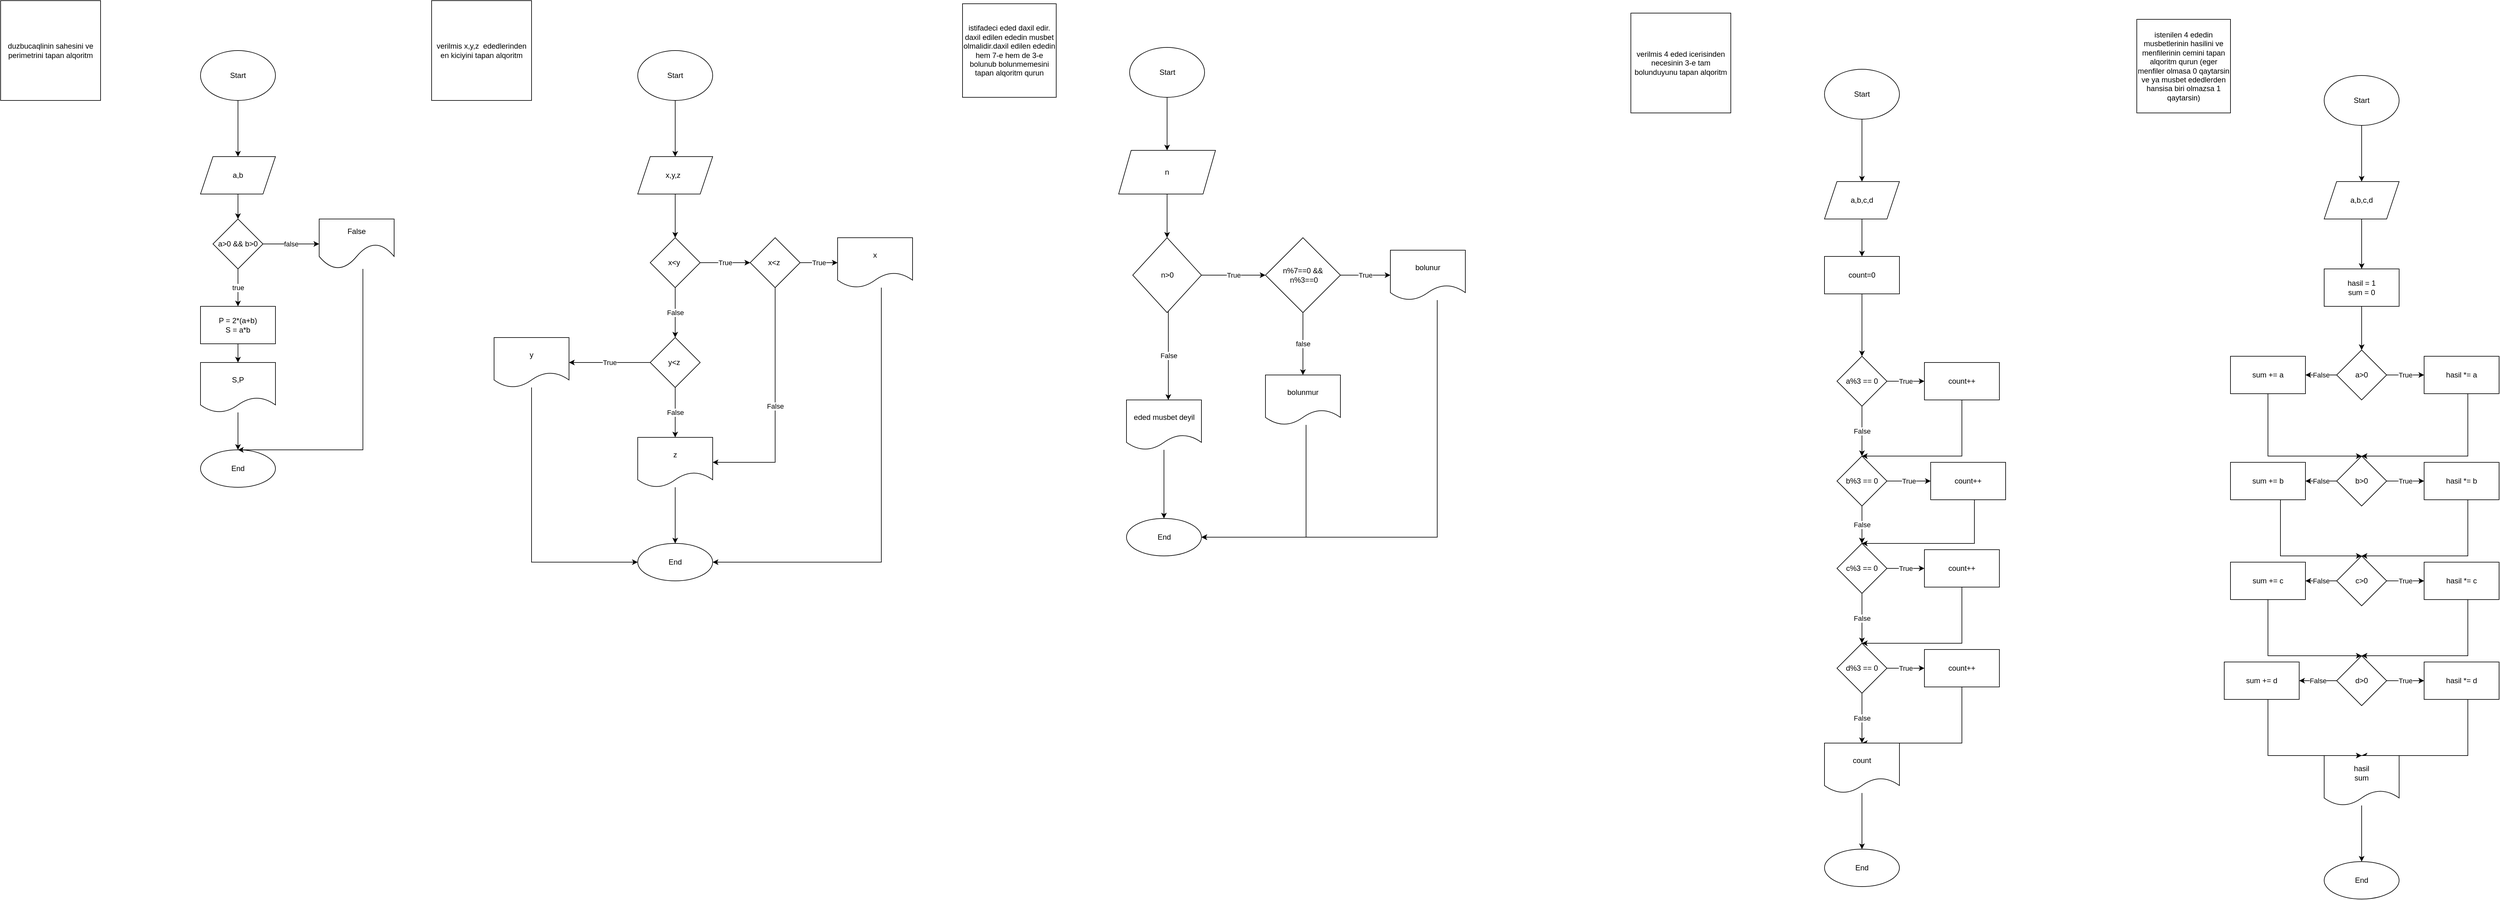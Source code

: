 <mxfile version="20.6.0" type="device"><diagram id="HN7vqqhpROwF6iC2nazI" name="Page-1"><mxGraphModel dx="1422" dy="794" grid="1" gridSize="10" guides="1" tooltips="1" connect="1" arrows="1" fold="1" page="1" pageScale="1" pageWidth="850" pageHeight="1100" math="0" shadow="0"><root><mxCell id="0"/><mxCell id="1" parent="0"/><mxCell id="Da7if1b-I5BNe6M-m1nt-1" value="duzbucaqlinin sahesini ve perimetrini tapan alqoritm" style="whiteSpace=wrap;html=1;aspect=fixed;" vertex="1" parent="1"><mxGeometry x="40" y="60" width="160" height="160" as="geometry"/></mxCell><mxCell id="Da7if1b-I5BNe6M-m1nt-4" value="" style="edgeStyle=orthogonalEdgeStyle;rounded=0;orthogonalLoop=1;jettySize=auto;html=1;" edge="1" parent="1" source="Da7if1b-I5BNe6M-m1nt-2" target="Da7if1b-I5BNe6M-m1nt-3"><mxGeometry relative="1" as="geometry"/></mxCell><mxCell id="Da7if1b-I5BNe6M-m1nt-2" value="Start" style="ellipse;whiteSpace=wrap;html=1;" vertex="1" parent="1"><mxGeometry x="360" y="140" width="120" height="80" as="geometry"/></mxCell><mxCell id="Da7if1b-I5BNe6M-m1nt-12" value="" style="edgeStyle=orthogonalEdgeStyle;rounded=0;orthogonalLoop=1;jettySize=auto;html=1;" edge="1" parent="1" source="Da7if1b-I5BNe6M-m1nt-3" target="Da7if1b-I5BNe6M-m1nt-11"><mxGeometry relative="1" as="geometry"/></mxCell><mxCell id="Da7if1b-I5BNe6M-m1nt-3" value="a,b" style="shape=parallelogram;perimeter=parallelogramPerimeter;whiteSpace=wrap;html=1;fixedSize=1;" vertex="1" parent="1"><mxGeometry x="360" y="310" width="120" height="60" as="geometry"/></mxCell><mxCell id="Da7if1b-I5BNe6M-m1nt-18" value="" style="edgeStyle=orthogonalEdgeStyle;rounded=0;orthogonalLoop=1;jettySize=auto;html=1;" edge="1" parent="1" source="Da7if1b-I5BNe6M-m1nt-5" target="Da7if1b-I5BNe6M-m1nt-17"><mxGeometry relative="1" as="geometry"/></mxCell><mxCell id="Da7if1b-I5BNe6M-m1nt-5" value="P = 2*(a+b)&lt;br&gt;S = a*b" style="whiteSpace=wrap;html=1;" vertex="1" parent="1"><mxGeometry x="360" y="550" width="120" height="60" as="geometry"/></mxCell><mxCell id="Da7if1b-I5BNe6M-m1nt-9" value="End" style="ellipse;whiteSpace=wrap;html=1;rounded=0;" vertex="1" parent="1"><mxGeometry x="360" y="780" width="120" height="60" as="geometry"/></mxCell><mxCell id="Da7if1b-I5BNe6M-m1nt-13" value="true" style="edgeStyle=orthogonalEdgeStyle;rounded=0;orthogonalLoop=1;jettySize=auto;html=1;" edge="1" parent="1" source="Da7if1b-I5BNe6M-m1nt-11" target="Da7if1b-I5BNe6M-m1nt-5"><mxGeometry relative="1" as="geometry"/></mxCell><mxCell id="Da7if1b-I5BNe6M-m1nt-15" value="false" style="edgeStyle=orthogonalEdgeStyle;rounded=0;orthogonalLoop=1;jettySize=auto;html=1;" edge="1" parent="1" source="Da7if1b-I5BNe6M-m1nt-11" target="Da7if1b-I5BNe6M-m1nt-14"><mxGeometry relative="1" as="geometry"/></mxCell><mxCell id="Da7if1b-I5BNe6M-m1nt-11" value="a&amp;gt;0 &amp;amp;&amp;amp; b&amp;gt;0" style="rhombus;whiteSpace=wrap;html=1;" vertex="1" parent="1"><mxGeometry x="380" y="410" width="80" height="80" as="geometry"/></mxCell><mxCell id="Da7if1b-I5BNe6M-m1nt-16" style="edgeStyle=orthogonalEdgeStyle;rounded=0;orthogonalLoop=1;jettySize=auto;html=1;" edge="1" parent="1" source="Da7if1b-I5BNe6M-m1nt-14" target="Da7if1b-I5BNe6M-m1nt-9"><mxGeometry relative="1" as="geometry"><Array as="points"><mxPoint x="620" y="780"/></Array></mxGeometry></mxCell><mxCell id="Da7if1b-I5BNe6M-m1nt-14" value="False" style="shape=document;whiteSpace=wrap;html=1;boundedLbl=1;size=0.5;" vertex="1" parent="1"><mxGeometry x="550" y="410" width="120" height="80" as="geometry"/></mxCell><mxCell id="Da7if1b-I5BNe6M-m1nt-19" value="" style="edgeStyle=orthogonalEdgeStyle;rounded=0;orthogonalLoop=1;jettySize=auto;html=1;" edge="1" parent="1" source="Da7if1b-I5BNe6M-m1nt-17" target="Da7if1b-I5BNe6M-m1nt-9"><mxGeometry relative="1" as="geometry"/></mxCell><mxCell id="Da7if1b-I5BNe6M-m1nt-17" value="S,P" style="shape=document;whiteSpace=wrap;html=1;boundedLbl=1;" vertex="1" parent="1"><mxGeometry x="360" y="640" width="120" height="80" as="geometry"/></mxCell><mxCell id="Da7if1b-I5BNe6M-m1nt-20" value="verilmis x,y,z&amp;nbsp; ededlerinden en kiciyini tapan alqoritm" style="whiteSpace=wrap;html=1;aspect=fixed;" vertex="1" parent="1"><mxGeometry x="730" y="60" width="160" height="160" as="geometry"/></mxCell><mxCell id="Da7if1b-I5BNe6M-m1nt-21" value="" style="edgeStyle=orthogonalEdgeStyle;rounded=0;orthogonalLoop=1;jettySize=auto;html=1;" edge="1" parent="1" source="Da7if1b-I5BNe6M-m1nt-22" target="Da7if1b-I5BNe6M-m1nt-23"><mxGeometry relative="1" as="geometry"/></mxCell><mxCell id="Da7if1b-I5BNe6M-m1nt-22" value="Start" style="ellipse;whiteSpace=wrap;html=1;" vertex="1" parent="1"><mxGeometry x="1060" y="140" width="120" height="80" as="geometry"/></mxCell><mxCell id="Da7if1b-I5BNe6M-m1nt-25" value="" style="edgeStyle=orthogonalEdgeStyle;rounded=0;orthogonalLoop=1;jettySize=auto;html=1;" edge="1" parent="1" source="Da7if1b-I5BNe6M-m1nt-23" target="Da7if1b-I5BNe6M-m1nt-24"><mxGeometry relative="1" as="geometry"/></mxCell><mxCell id="Da7if1b-I5BNe6M-m1nt-23" value="x,y,z&amp;nbsp;&amp;nbsp;" style="shape=parallelogram;perimeter=parallelogramPerimeter;whiteSpace=wrap;html=1;fixedSize=1;" vertex="1" parent="1"><mxGeometry x="1060" y="310" width="120" height="60" as="geometry"/></mxCell><mxCell id="Da7if1b-I5BNe6M-m1nt-27" value="True" style="edgeStyle=orthogonalEdgeStyle;rounded=0;orthogonalLoop=1;jettySize=auto;html=1;" edge="1" parent="1" source="Da7if1b-I5BNe6M-m1nt-24" target="Da7if1b-I5BNe6M-m1nt-26"><mxGeometry relative="1" as="geometry"/></mxCell><mxCell id="Da7if1b-I5BNe6M-m1nt-31" value="False" style="edgeStyle=orthogonalEdgeStyle;rounded=0;orthogonalLoop=1;jettySize=auto;html=1;" edge="1" parent="1" source="Da7if1b-I5BNe6M-m1nt-24" target="Da7if1b-I5BNe6M-m1nt-30"><mxGeometry relative="1" as="geometry"/></mxCell><mxCell id="Da7if1b-I5BNe6M-m1nt-24" value="x&amp;lt;y&amp;nbsp;" style="rhombus;whiteSpace=wrap;html=1;" vertex="1" parent="1"><mxGeometry x="1080" y="440" width="80" height="80" as="geometry"/></mxCell><mxCell id="Da7if1b-I5BNe6M-m1nt-29" value="True" style="edgeStyle=orthogonalEdgeStyle;rounded=0;orthogonalLoop=1;jettySize=auto;html=1;" edge="1" parent="1" source="Da7if1b-I5BNe6M-m1nt-26" target="Da7if1b-I5BNe6M-m1nt-28"><mxGeometry relative="1" as="geometry"/></mxCell><mxCell id="Da7if1b-I5BNe6M-m1nt-42" value="False" style="edgeStyle=orthogonalEdgeStyle;rounded=0;orthogonalLoop=1;jettySize=auto;html=1;" edge="1" parent="1" source="Da7if1b-I5BNe6M-m1nt-26" target="Da7if1b-I5BNe6M-m1nt-34"><mxGeometry relative="1" as="geometry"><Array as="points"><mxPoint x="1280" y="800"/></Array></mxGeometry></mxCell><mxCell id="Da7if1b-I5BNe6M-m1nt-26" value="x&amp;lt;z&amp;nbsp;" style="rhombus;whiteSpace=wrap;html=1;" vertex="1" parent="1"><mxGeometry x="1240" y="440" width="80" height="80" as="geometry"/></mxCell><mxCell id="Da7if1b-I5BNe6M-m1nt-40" style="edgeStyle=orthogonalEdgeStyle;rounded=0;orthogonalLoop=1;jettySize=auto;html=1;entryX=1;entryY=0.5;entryDx=0;entryDy=0;" edge="1" parent="1" source="Da7if1b-I5BNe6M-m1nt-28" target="Da7if1b-I5BNe6M-m1nt-36"><mxGeometry relative="1" as="geometry"><Array as="points"><mxPoint x="1450" y="960"/></Array></mxGeometry></mxCell><mxCell id="Da7if1b-I5BNe6M-m1nt-28" value="x" style="shape=document;whiteSpace=wrap;html=1;boundedLbl=1;" vertex="1" parent="1"><mxGeometry x="1380" y="440" width="120" height="80" as="geometry"/></mxCell><mxCell id="Da7if1b-I5BNe6M-m1nt-33" value="True" style="edgeStyle=orthogonalEdgeStyle;rounded=0;orthogonalLoop=1;jettySize=auto;html=1;" edge="1" parent="1" source="Da7if1b-I5BNe6M-m1nt-30" target="Da7if1b-I5BNe6M-m1nt-32"><mxGeometry relative="1" as="geometry"/></mxCell><mxCell id="Da7if1b-I5BNe6M-m1nt-35" value="False" style="edgeStyle=orthogonalEdgeStyle;rounded=0;orthogonalLoop=1;jettySize=auto;html=1;" edge="1" parent="1" source="Da7if1b-I5BNe6M-m1nt-30" target="Da7if1b-I5BNe6M-m1nt-34"><mxGeometry relative="1" as="geometry"/></mxCell><mxCell id="Da7if1b-I5BNe6M-m1nt-30" value="y&amp;lt;z&amp;nbsp;" style="rhombus;whiteSpace=wrap;html=1;" vertex="1" parent="1"><mxGeometry x="1080" y="600" width="80" height="80" as="geometry"/></mxCell><mxCell id="Da7if1b-I5BNe6M-m1nt-43" style="edgeStyle=orthogonalEdgeStyle;rounded=0;orthogonalLoop=1;jettySize=auto;html=1;entryX=0;entryY=0.5;entryDx=0;entryDy=0;" edge="1" parent="1" source="Da7if1b-I5BNe6M-m1nt-32" target="Da7if1b-I5BNe6M-m1nt-36"><mxGeometry relative="1" as="geometry"><Array as="points"><mxPoint x="890" y="960"/></Array></mxGeometry></mxCell><mxCell id="Da7if1b-I5BNe6M-m1nt-32" value="y" style="shape=document;whiteSpace=wrap;html=1;boundedLbl=1;" vertex="1" parent="1"><mxGeometry x="830" y="600" width="120" height="80" as="geometry"/></mxCell><mxCell id="Da7if1b-I5BNe6M-m1nt-37" value="" style="edgeStyle=orthogonalEdgeStyle;rounded=0;orthogonalLoop=1;jettySize=auto;html=1;" edge="1" parent="1" source="Da7if1b-I5BNe6M-m1nt-34" target="Da7if1b-I5BNe6M-m1nt-36"><mxGeometry relative="1" as="geometry"/></mxCell><mxCell id="Da7if1b-I5BNe6M-m1nt-34" value="z" style="shape=document;whiteSpace=wrap;html=1;boundedLbl=1;" vertex="1" parent="1"><mxGeometry x="1060" y="760" width="120" height="80" as="geometry"/></mxCell><mxCell id="Da7if1b-I5BNe6M-m1nt-36" value="End" style="ellipse;whiteSpace=wrap;html=1;" vertex="1" parent="1"><mxGeometry x="1060" y="930" width="120" height="60" as="geometry"/></mxCell><mxCell id="Da7if1b-I5BNe6M-m1nt-44" value="istifadeci eded daxil edir. daxil edilen ededin musbet olmalidir.daxil edilen ededin hem 7-e hem de 3-e bolunub bolunmemesini tapan alqoritm qurun" style="whiteSpace=wrap;html=1;aspect=fixed;" vertex="1" parent="1"><mxGeometry x="1580" y="65" width="150" height="150" as="geometry"/></mxCell><mxCell id="Da7if1b-I5BNe6M-m1nt-45" value="" style="edgeStyle=orthogonalEdgeStyle;rounded=0;orthogonalLoop=1;jettySize=auto;html=1;" edge="1" parent="1" source="Da7if1b-I5BNe6M-m1nt-46" target="Da7if1b-I5BNe6M-m1nt-47"><mxGeometry relative="1" as="geometry"/></mxCell><mxCell id="Da7if1b-I5BNe6M-m1nt-46" value="Start" style="ellipse;whiteSpace=wrap;html=1;" vertex="1" parent="1"><mxGeometry x="1847.5" y="135" width="120" height="80" as="geometry"/></mxCell><mxCell id="Da7if1b-I5BNe6M-m1nt-49" value="" style="edgeStyle=orthogonalEdgeStyle;rounded=0;orthogonalLoop=1;jettySize=auto;html=1;" edge="1" parent="1" source="Da7if1b-I5BNe6M-m1nt-47" target="Da7if1b-I5BNe6M-m1nt-48"><mxGeometry relative="1" as="geometry"/></mxCell><mxCell id="Da7if1b-I5BNe6M-m1nt-47" value="n" style="shape=parallelogram;perimeter=parallelogramPerimeter;whiteSpace=wrap;html=1;fixedSize=1;" vertex="1" parent="1"><mxGeometry x="1830" y="300" width="155" height="70" as="geometry"/></mxCell><mxCell id="Da7if1b-I5BNe6M-m1nt-51" value="True" style="edgeStyle=orthogonalEdgeStyle;rounded=0;orthogonalLoop=1;jettySize=auto;html=1;" edge="1" parent="1" source="Da7if1b-I5BNe6M-m1nt-48" target="Da7if1b-I5BNe6M-m1nt-50"><mxGeometry relative="1" as="geometry"/></mxCell><mxCell id="Da7if1b-I5BNe6M-m1nt-53" value="False" style="edgeStyle=orthogonalEdgeStyle;rounded=0;orthogonalLoop=1;jettySize=auto;html=1;entryX=0.558;entryY=0;entryDx=0;entryDy=0;entryPerimeter=0;" edge="1" parent="1" source="Da7if1b-I5BNe6M-m1nt-48" target="Da7if1b-I5BNe6M-m1nt-56"><mxGeometry relative="1" as="geometry"><Array as="points"><mxPoint x="1910" y="690"/></Array></mxGeometry></mxCell><mxCell id="Da7if1b-I5BNe6M-m1nt-48" value="n&amp;gt;0" style="rhombus;whiteSpace=wrap;html=1;" vertex="1" parent="1"><mxGeometry x="1852.5" y="440" width="110" height="120" as="geometry"/></mxCell><mxCell id="Da7if1b-I5BNe6M-m1nt-55" value="True" style="edgeStyle=orthogonalEdgeStyle;rounded=0;orthogonalLoop=1;jettySize=auto;html=1;" edge="1" parent="1" source="Da7if1b-I5BNe6M-m1nt-50" target="Da7if1b-I5BNe6M-m1nt-54"><mxGeometry relative="1" as="geometry"/></mxCell><mxCell id="Da7if1b-I5BNe6M-m1nt-59" value="false" style="edgeStyle=orthogonalEdgeStyle;rounded=0;orthogonalLoop=1;jettySize=auto;html=1;" edge="1" parent="1" source="Da7if1b-I5BNe6M-m1nt-50" target="Da7if1b-I5BNe6M-m1nt-58"><mxGeometry relative="1" as="geometry"/></mxCell><mxCell id="Da7if1b-I5BNe6M-m1nt-50" value="n%7==0 &amp;amp;&amp;amp;&lt;br&gt;&amp;nbsp;n%3==0" style="rhombus;whiteSpace=wrap;html=1;" vertex="1" parent="1"><mxGeometry x="2065" y="440" width="120" height="120" as="geometry"/></mxCell><mxCell id="Da7if1b-I5BNe6M-m1nt-52" value="End" style="ellipse;whiteSpace=wrap;html=1;" vertex="1" parent="1"><mxGeometry x="1842.5" y="890" width="120" height="60" as="geometry"/></mxCell><mxCell id="Da7if1b-I5BNe6M-m1nt-61" style="edgeStyle=orthogonalEdgeStyle;rounded=0;orthogonalLoop=1;jettySize=auto;html=1;entryX=1;entryY=0.5;entryDx=0;entryDy=0;" edge="1" parent="1" source="Da7if1b-I5BNe6M-m1nt-54" target="Da7if1b-I5BNe6M-m1nt-52"><mxGeometry relative="1" as="geometry"><Array as="points"><mxPoint x="2340" y="920"/></Array></mxGeometry></mxCell><mxCell id="Da7if1b-I5BNe6M-m1nt-54" value="bolunur" style="shape=document;whiteSpace=wrap;html=1;boundedLbl=1;" vertex="1" parent="1"><mxGeometry x="2265" y="460" width="120" height="80" as="geometry"/></mxCell><mxCell id="Da7if1b-I5BNe6M-m1nt-57" value="" style="edgeStyle=orthogonalEdgeStyle;rounded=0;orthogonalLoop=1;jettySize=auto;html=1;" edge="1" parent="1" source="Da7if1b-I5BNe6M-m1nt-56" target="Da7if1b-I5BNe6M-m1nt-52"><mxGeometry relative="1" as="geometry"/></mxCell><mxCell id="Da7if1b-I5BNe6M-m1nt-56" value="eded musbet deyil" style="shape=document;whiteSpace=wrap;html=1;boundedLbl=1;" vertex="1" parent="1"><mxGeometry x="1842.5" y="700" width="120" height="80" as="geometry"/></mxCell><mxCell id="Da7if1b-I5BNe6M-m1nt-60" style="edgeStyle=orthogonalEdgeStyle;rounded=0;orthogonalLoop=1;jettySize=auto;html=1;entryX=1;entryY=0.5;entryDx=0;entryDy=0;" edge="1" parent="1" source="Da7if1b-I5BNe6M-m1nt-58" target="Da7if1b-I5BNe6M-m1nt-52"><mxGeometry relative="1" as="geometry"><Array as="points"><mxPoint x="2130" y="920"/></Array></mxGeometry></mxCell><mxCell id="Da7if1b-I5BNe6M-m1nt-58" value="bolunmur" style="shape=document;whiteSpace=wrap;html=1;boundedLbl=1;" vertex="1" parent="1"><mxGeometry x="2065" y="660" width="120" height="80" as="geometry"/></mxCell><mxCell id="Da7if1b-I5BNe6M-m1nt-62" value="verilmis 4 eded icerisinden necesinin 3-e tam bolunduyunu tapan alqoritm" style="whiteSpace=wrap;html=1;aspect=fixed;" vertex="1" parent="1"><mxGeometry x="2650" y="80" width="160" height="160" as="geometry"/></mxCell><mxCell id="Da7if1b-I5BNe6M-m1nt-65" value="" style="edgeStyle=orthogonalEdgeStyle;rounded=0;orthogonalLoop=1;jettySize=auto;html=1;" edge="1" parent="1" source="Da7if1b-I5BNe6M-m1nt-63" target="Da7if1b-I5BNe6M-m1nt-64"><mxGeometry relative="1" as="geometry"/></mxCell><mxCell id="Da7if1b-I5BNe6M-m1nt-63" value="Start" style="ellipse;whiteSpace=wrap;html=1;" vertex="1" parent="1"><mxGeometry x="2960" y="170" width="120" height="80" as="geometry"/></mxCell><mxCell id="Da7if1b-I5BNe6M-m1nt-69" value="" style="edgeStyle=orthogonalEdgeStyle;rounded=0;orthogonalLoop=1;jettySize=auto;html=1;" edge="1" parent="1" source="Da7if1b-I5BNe6M-m1nt-64" target="Da7if1b-I5BNe6M-m1nt-68"><mxGeometry relative="1" as="geometry"/></mxCell><mxCell id="Da7if1b-I5BNe6M-m1nt-64" value="a,b,c,d" style="shape=parallelogram;perimeter=parallelogramPerimeter;whiteSpace=wrap;html=1;fixedSize=1;" vertex="1" parent="1"><mxGeometry x="2960" y="350" width="120" height="60" as="geometry"/></mxCell><mxCell id="Da7if1b-I5BNe6M-m1nt-72" value="True" style="edgeStyle=orthogonalEdgeStyle;rounded=0;orthogonalLoop=1;jettySize=auto;html=1;" edge="1" parent="1" source="Da7if1b-I5BNe6M-m1nt-66" target="Da7if1b-I5BNe6M-m1nt-71"><mxGeometry relative="1" as="geometry"/></mxCell><mxCell id="Da7if1b-I5BNe6M-m1nt-74" value="False" style="edgeStyle=orthogonalEdgeStyle;rounded=0;orthogonalLoop=1;jettySize=auto;html=1;" edge="1" parent="1" source="Da7if1b-I5BNe6M-m1nt-66" target="Da7if1b-I5BNe6M-m1nt-73"><mxGeometry relative="1" as="geometry"/></mxCell><mxCell id="Da7if1b-I5BNe6M-m1nt-66" value="a%3 == 0" style="rhombus;whiteSpace=wrap;html=1;" vertex="1" parent="1"><mxGeometry x="2980" y="630" width="80" height="80" as="geometry"/></mxCell><mxCell id="Da7if1b-I5BNe6M-m1nt-70" value="" style="edgeStyle=orthogonalEdgeStyle;rounded=0;orthogonalLoop=1;jettySize=auto;html=1;" edge="1" parent="1" source="Da7if1b-I5BNe6M-m1nt-68" target="Da7if1b-I5BNe6M-m1nt-66"><mxGeometry relative="1" as="geometry"/></mxCell><mxCell id="Da7if1b-I5BNe6M-m1nt-68" value="count=0" style="rounded=0;whiteSpace=wrap;html=1;" vertex="1" parent="1"><mxGeometry x="2960" y="470" width="120" height="60" as="geometry"/></mxCell><mxCell id="Da7if1b-I5BNe6M-m1nt-75" style="edgeStyle=orthogonalEdgeStyle;rounded=0;orthogonalLoop=1;jettySize=auto;html=1;entryX=0.5;entryY=0;entryDx=0;entryDy=0;" edge="1" parent="1" source="Da7if1b-I5BNe6M-m1nt-71" target="Da7if1b-I5BNe6M-m1nt-73"><mxGeometry relative="1" as="geometry"><Array as="points"><mxPoint x="3180" y="790"/></Array></mxGeometry></mxCell><mxCell id="Da7if1b-I5BNe6M-m1nt-71" value="count++" style="whiteSpace=wrap;html=1;" vertex="1" parent="1"><mxGeometry x="3120" y="640" width="120" height="60" as="geometry"/></mxCell><mxCell id="Da7if1b-I5BNe6M-m1nt-77" value="True" style="edgeStyle=orthogonalEdgeStyle;rounded=0;orthogonalLoop=1;jettySize=auto;html=1;" edge="1" parent="1" source="Da7if1b-I5BNe6M-m1nt-73" target="Da7if1b-I5BNe6M-m1nt-76"><mxGeometry relative="1" as="geometry"/></mxCell><mxCell id="Da7if1b-I5BNe6M-m1nt-79" value="" style="edgeStyle=orthogonalEdgeStyle;rounded=0;orthogonalLoop=1;jettySize=auto;html=1;" edge="1" parent="1" source="Da7if1b-I5BNe6M-m1nt-73" target="Da7if1b-I5BNe6M-m1nt-78"><mxGeometry relative="1" as="geometry"/></mxCell><mxCell id="Da7if1b-I5BNe6M-m1nt-80" value="False" style="edgeStyle=orthogonalEdgeStyle;rounded=0;orthogonalLoop=1;jettySize=auto;html=1;" edge="1" parent="1" source="Da7if1b-I5BNe6M-m1nt-73" target="Da7if1b-I5BNe6M-m1nt-78"><mxGeometry relative="1" as="geometry"/></mxCell><mxCell id="Da7if1b-I5BNe6M-m1nt-73" value="b%3 == 0" style="rhombus;whiteSpace=wrap;html=1;" vertex="1" parent="1"><mxGeometry x="2980" y="790" width="80" height="80" as="geometry"/></mxCell><mxCell id="Da7if1b-I5BNe6M-m1nt-81" style="edgeStyle=orthogonalEdgeStyle;rounded=0;orthogonalLoop=1;jettySize=auto;html=1;entryX=0.5;entryY=0;entryDx=0;entryDy=0;" edge="1" parent="1" source="Da7if1b-I5BNe6M-m1nt-76" target="Da7if1b-I5BNe6M-m1nt-78"><mxGeometry relative="1" as="geometry"><Array as="points"><mxPoint x="3200" y="930"/></Array></mxGeometry></mxCell><mxCell id="Da7if1b-I5BNe6M-m1nt-76" value="count++" style="whiteSpace=wrap;html=1;" vertex="1" parent="1"><mxGeometry x="3130" y="800" width="120" height="60" as="geometry"/></mxCell><mxCell id="Da7if1b-I5BNe6M-m1nt-83" value="True" style="edgeStyle=orthogonalEdgeStyle;rounded=0;orthogonalLoop=1;jettySize=auto;html=1;" edge="1" parent="1" source="Da7if1b-I5BNe6M-m1nt-78" target="Da7if1b-I5BNe6M-m1nt-82"><mxGeometry relative="1" as="geometry"/></mxCell><mxCell id="Da7if1b-I5BNe6M-m1nt-85" value="False" style="edgeStyle=orthogonalEdgeStyle;rounded=0;orthogonalLoop=1;jettySize=auto;html=1;" edge="1" parent="1" source="Da7if1b-I5BNe6M-m1nt-78" target="Da7if1b-I5BNe6M-m1nt-84"><mxGeometry relative="1" as="geometry"/></mxCell><mxCell id="Da7if1b-I5BNe6M-m1nt-78" value="c%3 == 0" style="rhombus;whiteSpace=wrap;html=1;" vertex="1" parent="1"><mxGeometry x="2980" y="930" width="80" height="80" as="geometry"/></mxCell><mxCell id="Da7if1b-I5BNe6M-m1nt-88" style="edgeStyle=orthogonalEdgeStyle;rounded=0;orthogonalLoop=1;jettySize=auto;html=1;entryX=0.5;entryY=0;entryDx=0;entryDy=0;" edge="1" parent="1" source="Da7if1b-I5BNe6M-m1nt-82" target="Da7if1b-I5BNe6M-m1nt-84"><mxGeometry relative="1" as="geometry"><Array as="points"><mxPoint x="3180" y="1090"/></Array></mxGeometry></mxCell><mxCell id="Da7if1b-I5BNe6M-m1nt-82" value="count++" style="whiteSpace=wrap;html=1;" vertex="1" parent="1"><mxGeometry x="3120" y="940" width="120" height="60" as="geometry"/></mxCell><mxCell id="Da7if1b-I5BNe6M-m1nt-87" value="True" style="edgeStyle=orthogonalEdgeStyle;rounded=0;orthogonalLoop=1;jettySize=auto;html=1;" edge="1" parent="1" source="Da7if1b-I5BNe6M-m1nt-84" target="Da7if1b-I5BNe6M-m1nt-86"><mxGeometry relative="1" as="geometry"/></mxCell><mxCell id="Da7if1b-I5BNe6M-m1nt-91" value="False" style="edgeStyle=orthogonalEdgeStyle;rounded=0;orthogonalLoop=1;jettySize=auto;html=1;" edge="1" parent="1" source="Da7if1b-I5BNe6M-m1nt-84" target="Da7if1b-I5BNe6M-m1nt-90"><mxGeometry relative="1" as="geometry"/></mxCell><mxCell id="Da7if1b-I5BNe6M-m1nt-84" value="d%3 == 0" style="rhombus;whiteSpace=wrap;html=1;" vertex="1" parent="1"><mxGeometry x="2980" y="1090" width="80" height="80" as="geometry"/></mxCell><mxCell id="Da7if1b-I5BNe6M-m1nt-92" style="edgeStyle=orthogonalEdgeStyle;rounded=0;orthogonalLoop=1;jettySize=auto;html=1;entryX=0.5;entryY=0;entryDx=0;entryDy=0;" edge="1" parent="1" source="Da7if1b-I5BNe6M-m1nt-86" target="Da7if1b-I5BNe6M-m1nt-90"><mxGeometry relative="1" as="geometry"><Array as="points"><mxPoint x="3180" y="1250"/></Array></mxGeometry></mxCell><mxCell id="Da7if1b-I5BNe6M-m1nt-86" value="count++" style="whiteSpace=wrap;html=1;" vertex="1" parent="1"><mxGeometry x="3120" y="1100" width="120" height="60" as="geometry"/></mxCell><mxCell id="Da7if1b-I5BNe6M-m1nt-94" value="" style="edgeStyle=orthogonalEdgeStyle;rounded=0;orthogonalLoop=1;jettySize=auto;html=1;" edge="1" parent="1" source="Da7if1b-I5BNe6M-m1nt-90" target="Da7if1b-I5BNe6M-m1nt-93"><mxGeometry relative="1" as="geometry"/></mxCell><mxCell id="Da7if1b-I5BNe6M-m1nt-90" value="count" style="shape=document;whiteSpace=wrap;html=1;boundedLbl=1;" vertex="1" parent="1"><mxGeometry x="2960" y="1250" width="120" height="80" as="geometry"/></mxCell><mxCell id="Da7if1b-I5BNe6M-m1nt-93" value="End" style="ellipse;whiteSpace=wrap;html=1;" vertex="1" parent="1"><mxGeometry x="2960" y="1420" width="120" height="60" as="geometry"/></mxCell><mxCell id="Da7if1b-I5BNe6M-m1nt-95" value="istenilen 4 ededin musbetlerinin hasilini ve menfilerinin cemini tapan alqoritm qurun (eger menfiler olmasa 0 qaytarsin ve ya musbet ededlerden hansisa biri olmazsa 1 qaytarsin)" style="whiteSpace=wrap;html=1;aspect=fixed;" vertex="1" parent="1"><mxGeometry x="3460" y="90" width="150" height="150" as="geometry"/></mxCell><mxCell id="Da7if1b-I5BNe6M-m1nt-98" value="" style="edgeStyle=orthogonalEdgeStyle;rounded=0;orthogonalLoop=1;jettySize=auto;html=1;" edge="1" parent="1" source="Da7if1b-I5BNe6M-m1nt-96" target="Da7if1b-I5BNe6M-m1nt-97"><mxGeometry relative="1" as="geometry"/></mxCell><mxCell id="Da7if1b-I5BNe6M-m1nt-96" value="Start" style="ellipse;whiteSpace=wrap;html=1;" vertex="1" parent="1"><mxGeometry x="3760" y="180" width="120" height="80" as="geometry"/></mxCell><mxCell id="Da7if1b-I5BNe6M-m1nt-100" value="" style="edgeStyle=orthogonalEdgeStyle;rounded=0;orthogonalLoop=1;jettySize=auto;html=1;" edge="1" parent="1" source="Da7if1b-I5BNe6M-m1nt-97" target="Da7if1b-I5BNe6M-m1nt-99"><mxGeometry relative="1" as="geometry"/></mxCell><mxCell id="Da7if1b-I5BNe6M-m1nt-97" value="a,b,c,d" style="shape=parallelogram;perimeter=parallelogramPerimeter;whiteSpace=wrap;html=1;fixedSize=1;" vertex="1" parent="1"><mxGeometry x="3760" y="350" width="120" height="60" as="geometry"/></mxCell><mxCell id="Da7if1b-I5BNe6M-m1nt-102" value="" style="edgeStyle=orthogonalEdgeStyle;rounded=0;orthogonalLoop=1;jettySize=auto;html=1;" edge="1" parent="1" source="Da7if1b-I5BNe6M-m1nt-99" target="Da7if1b-I5BNe6M-m1nt-101"><mxGeometry relative="1" as="geometry"/></mxCell><mxCell id="Da7if1b-I5BNe6M-m1nt-99" value="hasil = 1&lt;br&gt;sum = 0" style="whiteSpace=wrap;html=1;" vertex="1" parent="1"><mxGeometry x="3760" y="490" width="120" height="60" as="geometry"/></mxCell><mxCell id="Da7if1b-I5BNe6M-m1nt-104" value="True" style="edgeStyle=orthogonalEdgeStyle;rounded=0;orthogonalLoop=1;jettySize=auto;html=1;" edge="1" parent="1" source="Da7if1b-I5BNe6M-m1nt-101" target="Da7if1b-I5BNe6M-m1nt-103"><mxGeometry relative="1" as="geometry"/></mxCell><mxCell id="Da7if1b-I5BNe6M-m1nt-132" value="False" style="edgeStyle=orthogonalEdgeStyle;rounded=0;orthogonalLoop=1;jettySize=auto;html=1;" edge="1" parent="1" source="Da7if1b-I5BNe6M-m1nt-101" target="Da7if1b-I5BNe6M-m1nt-105"><mxGeometry relative="1" as="geometry"/></mxCell><mxCell id="Da7if1b-I5BNe6M-m1nt-101" value="a&amp;gt;0" style="rhombus;whiteSpace=wrap;html=1;" vertex="1" parent="1"><mxGeometry x="3780" y="620" width="80" height="80" as="geometry"/></mxCell><mxCell id="Da7if1b-I5BNe6M-m1nt-108" style="edgeStyle=orthogonalEdgeStyle;rounded=0;orthogonalLoop=1;jettySize=auto;html=1;entryX=0.5;entryY=0;entryDx=0;entryDy=0;" edge="1" parent="1" source="Da7if1b-I5BNe6M-m1nt-103" target="Da7if1b-I5BNe6M-m1nt-107"><mxGeometry relative="1" as="geometry"><Array as="points"><mxPoint x="3990" y="790"/></Array></mxGeometry></mxCell><mxCell id="Da7if1b-I5BNe6M-m1nt-103" value="hasil *= a" style="whiteSpace=wrap;html=1;" vertex="1" parent="1"><mxGeometry x="3920" y="630" width="120" height="60" as="geometry"/></mxCell><mxCell id="Da7if1b-I5BNe6M-m1nt-133" style="edgeStyle=orthogonalEdgeStyle;rounded=0;orthogonalLoop=1;jettySize=auto;html=1;entryX=0.5;entryY=0;entryDx=0;entryDy=0;" edge="1" parent="1" source="Da7if1b-I5BNe6M-m1nt-105" target="Da7if1b-I5BNe6M-m1nt-107"><mxGeometry relative="1" as="geometry"><Array as="points"><mxPoint x="3670" y="790"/></Array></mxGeometry></mxCell><mxCell id="Da7if1b-I5BNe6M-m1nt-105" value="sum += a" style="whiteSpace=wrap;html=1;" vertex="1" parent="1"><mxGeometry x="3610" y="630" width="120" height="60" as="geometry"/></mxCell><mxCell id="Da7if1b-I5BNe6M-m1nt-110" value="True" style="edgeStyle=orthogonalEdgeStyle;rounded=0;orthogonalLoop=1;jettySize=auto;html=1;" edge="1" parent="1" source="Da7if1b-I5BNe6M-m1nt-107" target="Da7if1b-I5BNe6M-m1nt-109"><mxGeometry relative="1" as="geometry"/></mxCell><mxCell id="Da7if1b-I5BNe6M-m1nt-134" value="False" style="edgeStyle=orthogonalEdgeStyle;rounded=0;orthogonalLoop=1;jettySize=auto;html=1;" edge="1" parent="1" source="Da7if1b-I5BNe6M-m1nt-107" target="Da7if1b-I5BNe6M-m1nt-126"><mxGeometry relative="1" as="geometry"/></mxCell><mxCell id="Da7if1b-I5BNe6M-m1nt-107" value="b&amp;gt;0" style="rhombus;whiteSpace=wrap;html=1;" vertex="1" parent="1"><mxGeometry x="3780" y="790" width="80" height="80" as="geometry"/></mxCell><mxCell id="Da7if1b-I5BNe6M-m1nt-115" style="edgeStyle=orthogonalEdgeStyle;rounded=0;orthogonalLoop=1;jettySize=auto;html=1;entryX=0.5;entryY=0;entryDx=0;entryDy=0;" edge="1" parent="1" source="Da7if1b-I5BNe6M-m1nt-109" target="Da7if1b-I5BNe6M-m1nt-111"><mxGeometry relative="1" as="geometry"><Array as="points"><mxPoint x="3990" y="950"/></Array></mxGeometry></mxCell><mxCell id="Da7if1b-I5BNe6M-m1nt-109" value="hasil *= b" style="whiteSpace=wrap;html=1;" vertex="1" parent="1"><mxGeometry x="3920" y="800" width="120" height="60" as="geometry"/></mxCell><mxCell id="Da7if1b-I5BNe6M-m1nt-117" value="True" style="edgeStyle=orthogonalEdgeStyle;rounded=0;orthogonalLoop=1;jettySize=auto;html=1;" edge="1" parent="1" source="Da7if1b-I5BNe6M-m1nt-111" target="Da7if1b-I5BNe6M-m1nt-116"><mxGeometry relative="1" as="geometry"/></mxCell><mxCell id="Da7if1b-I5BNe6M-m1nt-136" value="False" style="edgeStyle=orthogonalEdgeStyle;rounded=0;orthogonalLoop=1;jettySize=auto;html=1;" edge="1" parent="1" source="Da7if1b-I5BNe6M-m1nt-111" target="Da7if1b-I5BNe6M-m1nt-127"><mxGeometry relative="1" as="geometry"/></mxCell><mxCell id="Da7if1b-I5BNe6M-m1nt-111" value="c&amp;gt;0" style="rhombus;whiteSpace=wrap;html=1;" vertex="1" parent="1"><mxGeometry x="3780" y="950" width="80" height="80" as="geometry"/></mxCell><mxCell id="Da7if1b-I5BNe6M-m1nt-120" value="True" style="edgeStyle=orthogonalEdgeStyle;rounded=0;orthogonalLoop=1;jettySize=auto;html=1;" edge="1" parent="1" source="Da7if1b-I5BNe6M-m1nt-113" target="Da7if1b-I5BNe6M-m1nt-119"><mxGeometry relative="1" as="geometry"/></mxCell><mxCell id="Da7if1b-I5BNe6M-m1nt-138" value="False" style="edgeStyle=orthogonalEdgeStyle;rounded=0;orthogonalLoop=1;jettySize=auto;html=1;" edge="1" parent="1" source="Da7if1b-I5BNe6M-m1nt-113" target="Da7if1b-I5BNe6M-m1nt-128"><mxGeometry relative="1" as="geometry"/></mxCell><mxCell id="Da7if1b-I5BNe6M-m1nt-113" value="d&amp;gt;0" style="rhombus;whiteSpace=wrap;html=1;" vertex="1" parent="1"><mxGeometry x="3780" y="1110" width="80" height="80" as="geometry"/></mxCell><mxCell id="Da7if1b-I5BNe6M-m1nt-118" style="edgeStyle=orthogonalEdgeStyle;rounded=0;orthogonalLoop=1;jettySize=auto;html=1;" edge="1" parent="1" source="Da7if1b-I5BNe6M-m1nt-116" target="Da7if1b-I5BNe6M-m1nt-113"><mxGeometry relative="1" as="geometry"><Array as="points"><mxPoint x="3990" y="1110"/></Array></mxGeometry></mxCell><mxCell id="Da7if1b-I5BNe6M-m1nt-116" value="hasil *= c" style="whiteSpace=wrap;html=1;" vertex="1" parent="1"><mxGeometry x="3920" y="960" width="120" height="60" as="geometry"/></mxCell><mxCell id="Da7if1b-I5BNe6M-m1nt-123" style="edgeStyle=orthogonalEdgeStyle;rounded=0;orthogonalLoop=1;jettySize=auto;html=1;entryX=0.5;entryY=0;entryDx=0;entryDy=0;" edge="1" parent="1" source="Da7if1b-I5BNe6M-m1nt-119" target="Da7if1b-I5BNe6M-m1nt-121"><mxGeometry relative="1" as="geometry"><Array as="points"><mxPoint x="3990" y="1270"/></Array></mxGeometry></mxCell><mxCell id="Da7if1b-I5BNe6M-m1nt-119" value="hasil *= d" style="whiteSpace=wrap;html=1;" vertex="1" parent="1"><mxGeometry x="3920" y="1120" width="120" height="60" as="geometry"/></mxCell><mxCell id="Da7if1b-I5BNe6M-m1nt-125" value="" style="edgeStyle=orthogonalEdgeStyle;rounded=0;orthogonalLoop=1;jettySize=auto;html=1;" edge="1" parent="1" source="Da7if1b-I5BNe6M-m1nt-121" target="Da7if1b-I5BNe6M-m1nt-124"><mxGeometry relative="1" as="geometry"/></mxCell><mxCell id="Da7if1b-I5BNe6M-m1nt-121" value="hasil&lt;br&gt;sum" style="shape=document;whiteSpace=wrap;html=1;boundedLbl=1;" vertex="1" parent="1"><mxGeometry x="3760" y="1270" width="120" height="80" as="geometry"/></mxCell><mxCell id="Da7if1b-I5BNe6M-m1nt-124" value="End" style="ellipse;whiteSpace=wrap;html=1;" vertex="1" parent="1"><mxGeometry x="3760" y="1440" width="120" height="60" as="geometry"/></mxCell><mxCell id="Da7if1b-I5BNe6M-m1nt-135" style="edgeStyle=orthogonalEdgeStyle;rounded=0;orthogonalLoop=1;jettySize=auto;html=1;entryX=0.5;entryY=0;entryDx=0;entryDy=0;" edge="1" parent="1" source="Da7if1b-I5BNe6M-m1nt-126" target="Da7if1b-I5BNe6M-m1nt-111"><mxGeometry relative="1" as="geometry"><Array as="points"><mxPoint x="3690" y="950"/></Array></mxGeometry></mxCell><mxCell id="Da7if1b-I5BNe6M-m1nt-126" value="sum += b" style="whiteSpace=wrap;html=1;" vertex="1" parent="1"><mxGeometry x="3610" y="800" width="120" height="60" as="geometry"/></mxCell><mxCell id="Da7if1b-I5BNe6M-m1nt-137" style="edgeStyle=orthogonalEdgeStyle;rounded=0;orthogonalLoop=1;jettySize=auto;html=1;entryX=0.5;entryY=0;entryDx=0;entryDy=0;" edge="1" parent="1" source="Da7if1b-I5BNe6M-m1nt-127" target="Da7if1b-I5BNe6M-m1nt-113"><mxGeometry relative="1" as="geometry"><Array as="points"><mxPoint x="3670" y="1110"/></Array></mxGeometry></mxCell><mxCell id="Da7if1b-I5BNe6M-m1nt-127" value="sum += c" style="whiteSpace=wrap;html=1;" vertex="1" parent="1"><mxGeometry x="3610" y="960" width="120" height="60" as="geometry"/></mxCell><mxCell id="Da7if1b-I5BNe6M-m1nt-139" style="edgeStyle=orthogonalEdgeStyle;rounded=0;orthogonalLoop=1;jettySize=auto;html=1;entryX=0.5;entryY=0;entryDx=0;entryDy=0;" edge="1" parent="1" source="Da7if1b-I5BNe6M-m1nt-128" target="Da7if1b-I5BNe6M-m1nt-121"><mxGeometry relative="1" as="geometry"><Array as="points"><mxPoint x="3670" y="1270"/></Array></mxGeometry></mxCell><mxCell id="Da7if1b-I5BNe6M-m1nt-128" value="sum += d" style="whiteSpace=wrap;html=1;" vertex="1" parent="1"><mxGeometry x="3600" y="1120" width="120" height="60" as="geometry"/></mxCell></root></mxGraphModel></diagram></mxfile>